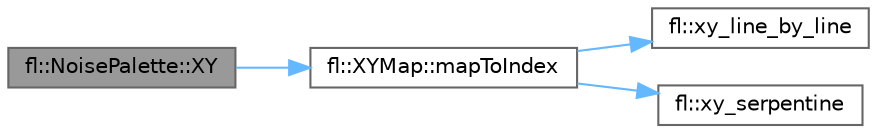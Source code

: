 digraph "fl::NoisePalette::XY"
{
 // LATEX_PDF_SIZE
  bgcolor="transparent";
  edge [fontname=Helvetica,fontsize=10,labelfontname=Helvetica,labelfontsize=10];
  node [fontname=Helvetica,fontsize=10,shape=box,height=0.2,width=0.4];
  rankdir="LR";
  Node1 [id="Node000001",label="fl::NoisePalette::XY",height=0.2,width=0.4,color="gray40", fillcolor="grey60", style="filled", fontcolor="black",tooltip=" "];
  Node1 -> Node2 [id="edge1_Node000001_Node000002",color="steelblue1",style="solid",tooltip=" "];
  Node2 [id="Node000002",label="fl::XYMap::mapToIndex",height=0.2,width=0.4,color="grey40", fillcolor="white", style="filled",URL="$d0/dce/classfl_1_1_x_y_map.html#aaeab9d4f2c66f6e681415479493578c2",tooltip=" "];
  Node2 -> Node3 [id="edge2_Node000002_Node000003",color="steelblue1",style="solid",tooltip=" "];
  Node3 [id="Node000003",label="fl::xy_line_by_line",height=0.2,width=0.4,color="grey40", fillcolor="white", style="filled",URL="$d4/d36/namespacefl.html#aabd143143924c6bddbe62e4b21688e76",tooltip=" "];
  Node2 -> Node4 [id="edge3_Node000002_Node000004",color="steelblue1",style="solid",tooltip=" "];
  Node4 [id="Node000004",label="fl::xy_serpentine",height=0.2,width=0.4,color="grey40", fillcolor="white", style="filled",URL="$d4/d36/namespacefl.html#a44d29156c0decceaf2ff1970ddbdde7c",tooltip=" "];
}
